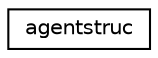 digraph "Graphical Class Hierarchy"
{
 // INTERACTIVE_SVG=YES
  edge [fontname="Helvetica",fontsize="10",labelfontname="Helvetica",labelfontsize="10"];
  node [fontname="Helvetica",fontsize="10",shape=record];
  rankdir="LR";
  Node0 [label="agentstruc",height=0.2,width=0.4,color="black", fillcolor="white", style="filled",URL="$structagentstruc.html",tooltip="Agent control structure. "];
}
